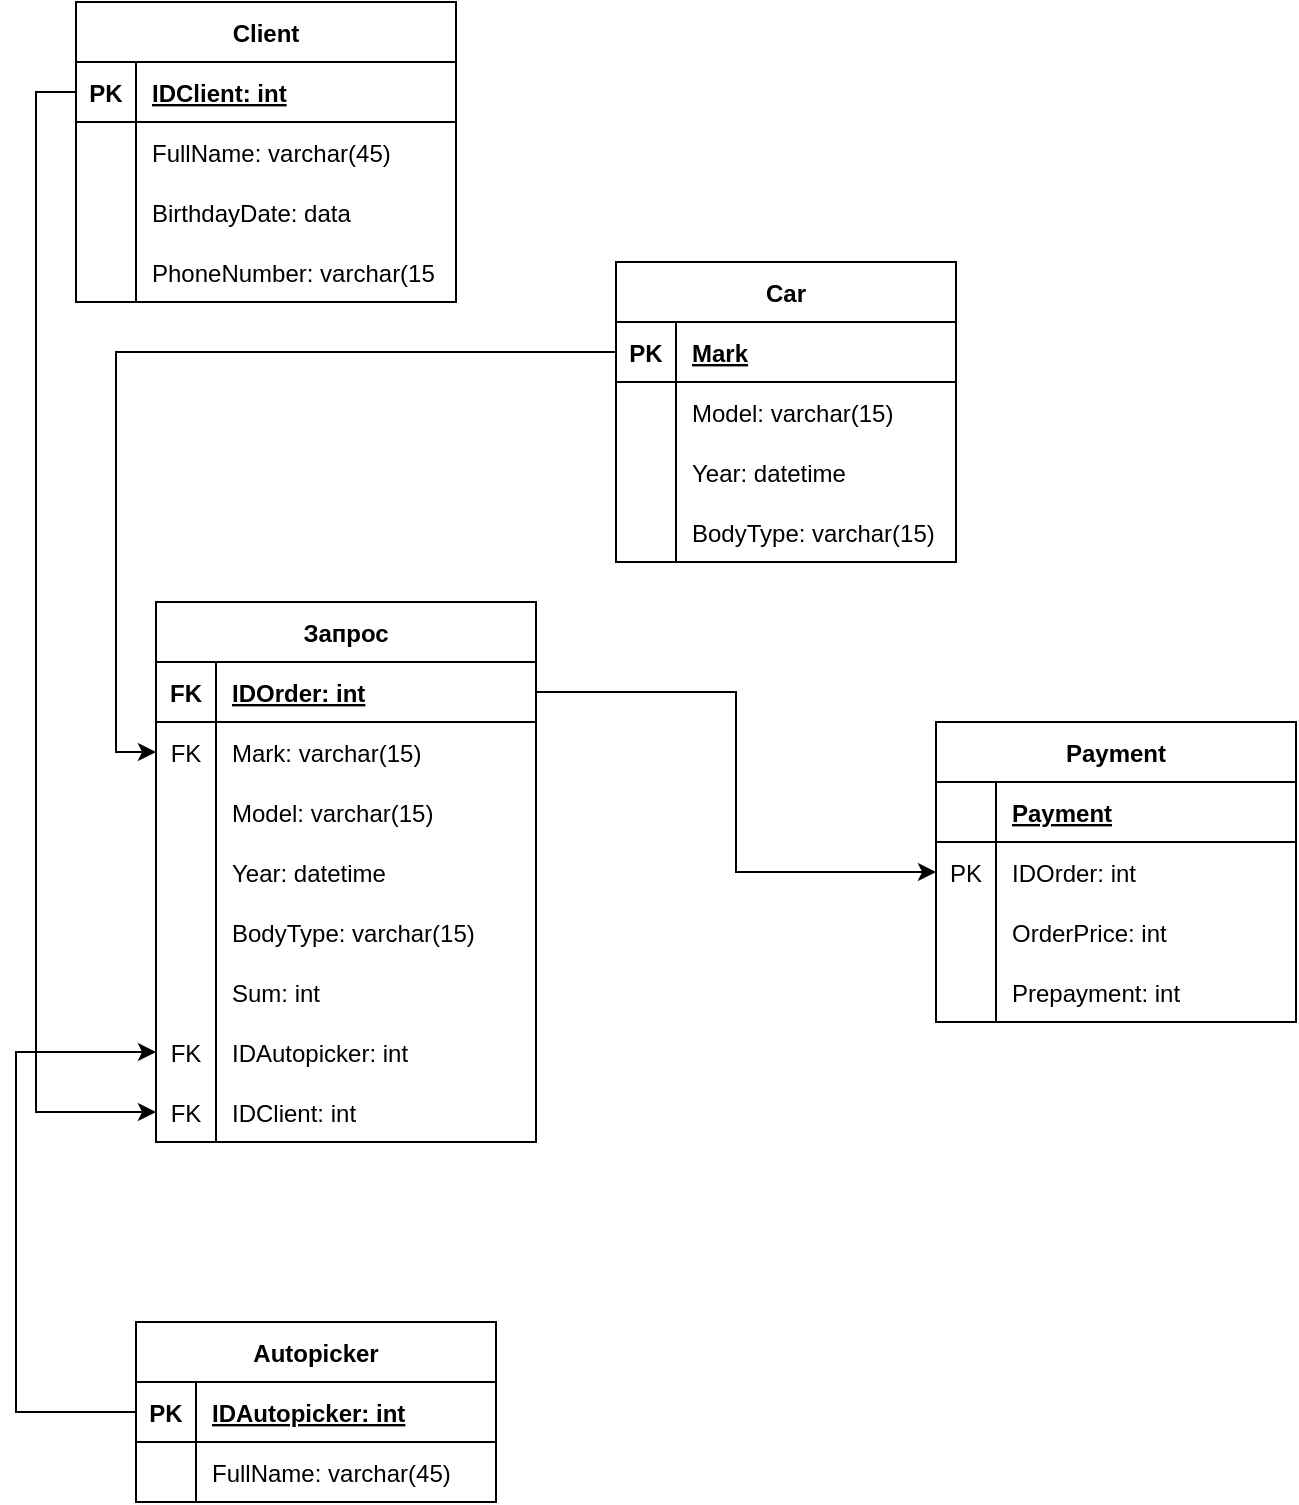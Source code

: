 <mxfile version="16.0.2" type="github">
  <diagram id="nP2btYWfpvYioRI4b4Tf" name="Страница 1">
    <mxGraphModel dx="1422" dy="788" grid="1" gridSize="10" guides="1" tooltips="1" connect="1" arrows="1" fold="1" page="1" pageScale="1" pageWidth="1169" pageHeight="1654" math="0" shadow="0">
      <root>
        <mxCell id="0" />
        <mxCell id="1" parent="0" />
        <mxCell id="k_PC17V0khzHzHPQHjoB-36" value="Client" style="shape=table;startSize=30;container=1;collapsible=1;childLayout=tableLayout;fixedRows=1;rowLines=0;fontStyle=1;align=center;resizeLast=1;" parent="1" vertex="1">
          <mxGeometry x="120" y="80" width="190" height="150" as="geometry" />
        </mxCell>
        <mxCell id="k_PC17V0khzHzHPQHjoB-37" value="" style="shape=partialRectangle;collapsible=0;dropTarget=0;pointerEvents=0;fillColor=none;top=0;left=0;bottom=1;right=0;points=[[0,0.5],[1,0.5]];portConstraint=eastwest;" parent="k_PC17V0khzHzHPQHjoB-36" vertex="1">
          <mxGeometry y="30" width="190" height="30" as="geometry" />
        </mxCell>
        <mxCell id="k_PC17V0khzHzHPQHjoB-38" value="PK" style="shape=partialRectangle;connectable=0;fillColor=none;top=0;left=0;bottom=0;right=0;fontStyle=1;overflow=hidden;" parent="k_PC17V0khzHzHPQHjoB-37" vertex="1">
          <mxGeometry width="30" height="30" as="geometry">
            <mxRectangle width="30" height="30" as="alternateBounds" />
          </mxGeometry>
        </mxCell>
        <mxCell id="k_PC17V0khzHzHPQHjoB-39" value="IDClient: int" style="shape=partialRectangle;connectable=0;fillColor=none;top=0;left=0;bottom=0;right=0;align=left;spacingLeft=6;fontStyle=5;overflow=hidden;" parent="k_PC17V0khzHzHPQHjoB-37" vertex="1">
          <mxGeometry x="30" width="160" height="30" as="geometry">
            <mxRectangle width="160" height="30" as="alternateBounds" />
          </mxGeometry>
        </mxCell>
        <mxCell id="k_PC17V0khzHzHPQHjoB-40" value="" style="shape=partialRectangle;collapsible=0;dropTarget=0;pointerEvents=0;fillColor=none;top=0;left=0;bottom=0;right=0;points=[[0,0.5],[1,0.5]];portConstraint=eastwest;" parent="k_PC17V0khzHzHPQHjoB-36" vertex="1">
          <mxGeometry y="60" width="190" height="30" as="geometry" />
        </mxCell>
        <mxCell id="k_PC17V0khzHzHPQHjoB-41" value="" style="shape=partialRectangle;connectable=0;fillColor=none;top=0;left=0;bottom=0;right=0;editable=1;overflow=hidden;" parent="k_PC17V0khzHzHPQHjoB-40" vertex="1">
          <mxGeometry width="30" height="30" as="geometry">
            <mxRectangle width="30" height="30" as="alternateBounds" />
          </mxGeometry>
        </mxCell>
        <mxCell id="k_PC17V0khzHzHPQHjoB-42" value="FullName: varchar(45)" style="shape=partialRectangle;connectable=0;fillColor=none;top=0;left=0;bottom=0;right=0;align=left;spacingLeft=6;overflow=hidden;" parent="k_PC17V0khzHzHPQHjoB-40" vertex="1">
          <mxGeometry x="30" width="160" height="30" as="geometry">
            <mxRectangle width="160" height="30" as="alternateBounds" />
          </mxGeometry>
        </mxCell>
        <mxCell id="k_PC17V0khzHzHPQHjoB-43" value="" style="shape=partialRectangle;collapsible=0;dropTarget=0;pointerEvents=0;fillColor=none;top=0;left=0;bottom=0;right=0;points=[[0,0.5],[1,0.5]];portConstraint=eastwest;" parent="k_PC17V0khzHzHPQHjoB-36" vertex="1">
          <mxGeometry y="90" width="190" height="30" as="geometry" />
        </mxCell>
        <mxCell id="k_PC17V0khzHzHPQHjoB-44" value="" style="shape=partialRectangle;connectable=0;fillColor=none;top=0;left=0;bottom=0;right=0;editable=1;overflow=hidden;" parent="k_PC17V0khzHzHPQHjoB-43" vertex="1">
          <mxGeometry width="30" height="30" as="geometry">
            <mxRectangle width="30" height="30" as="alternateBounds" />
          </mxGeometry>
        </mxCell>
        <mxCell id="k_PC17V0khzHzHPQHjoB-45" value="BirthdayDate: data" style="shape=partialRectangle;connectable=0;fillColor=none;top=0;left=0;bottom=0;right=0;align=left;spacingLeft=6;overflow=hidden;" parent="k_PC17V0khzHzHPQHjoB-43" vertex="1">
          <mxGeometry x="30" width="160" height="30" as="geometry">
            <mxRectangle width="160" height="30" as="alternateBounds" />
          </mxGeometry>
        </mxCell>
        <mxCell id="k_PC17V0khzHzHPQHjoB-46" value="" style="shape=partialRectangle;collapsible=0;dropTarget=0;pointerEvents=0;fillColor=none;top=0;left=0;bottom=0;right=0;points=[[0,0.5],[1,0.5]];portConstraint=eastwest;" parent="k_PC17V0khzHzHPQHjoB-36" vertex="1">
          <mxGeometry y="120" width="190" height="30" as="geometry" />
        </mxCell>
        <mxCell id="k_PC17V0khzHzHPQHjoB-47" value="" style="shape=partialRectangle;connectable=0;fillColor=none;top=0;left=0;bottom=0;right=0;editable=1;overflow=hidden;" parent="k_PC17V0khzHzHPQHjoB-46" vertex="1">
          <mxGeometry width="30" height="30" as="geometry">
            <mxRectangle width="30" height="30" as="alternateBounds" />
          </mxGeometry>
        </mxCell>
        <mxCell id="k_PC17V0khzHzHPQHjoB-48" value="PhoneNumber: varchar(15" style="shape=partialRectangle;connectable=0;fillColor=none;top=0;left=0;bottom=0;right=0;align=left;spacingLeft=6;overflow=hidden;" parent="k_PC17V0khzHzHPQHjoB-46" vertex="1">
          <mxGeometry x="30" width="160" height="30" as="geometry">
            <mxRectangle width="160" height="30" as="alternateBounds" />
          </mxGeometry>
        </mxCell>
        <mxCell id="k_PC17V0khzHzHPQHjoB-49" value="Запрос" style="shape=table;startSize=30;container=1;collapsible=1;childLayout=tableLayout;fixedRows=1;rowLines=0;fontStyle=1;align=center;resizeLast=1;" parent="1" vertex="1">
          <mxGeometry x="160" y="380" width="190" height="270" as="geometry" />
        </mxCell>
        <mxCell id="k_PC17V0khzHzHPQHjoB-50" value="" style="shape=partialRectangle;collapsible=0;dropTarget=0;pointerEvents=0;fillColor=none;top=0;left=0;bottom=1;right=0;points=[[0,0.5],[1,0.5]];portConstraint=eastwest;" parent="k_PC17V0khzHzHPQHjoB-49" vertex="1">
          <mxGeometry y="30" width="190" height="30" as="geometry" />
        </mxCell>
        <mxCell id="k_PC17V0khzHzHPQHjoB-51" value="FK" style="shape=partialRectangle;connectable=0;fillColor=none;top=0;left=0;bottom=0;right=0;fontStyle=1;overflow=hidden;" parent="k_PC17V0khzHzHPQHjoB-50" vertex="1">
          <mxGeometry width="30" height="30" as="geometry">
            <mxRectangle width="30" height="30" as="alternateBounds" />
          </mxGeometry>
        </mxCell>
        <mxCell id="k_PC17V0khzHzHPQHjoB-52" value="IDOrder: int" style="shape=partialRectangle;connectable=0;fillColor=none;top=0;left=0;bottom=0;right=0;align=left;spacingLeft=6;fontStyle=5;overflow=hidden;" parent="k_PC17V0khzHzHPQHjoB-50" vertex="1">
          <mxGeometry x="30" width="160" height="30" as="geometry">
            <mxRectangle width="160" height="30" as="alternateBounds" />
          </mxGeometry>
        </mxCell>
        <mxCell id="k_PC17V0khzHzHPQHjoB-53" value="" style="shape=partialRectangle;collapsible=0;dropTarget=0;pointerEvents=0;fillColor=none;top=0;left=0;bottom=0;right=0;points=[[0,0.5],[1,0.5]];portConstraint=eastwest;" parent="k_PC17V0khzHzHPQHjoB-49" vertex="1">
          <mxGeometry y="60" width="190" height="30" as="geometry" />
        </mxCell>
        <mxCell id="k_PC17V0khzHzHPQHjoB-54" value="FK" style="shape=partialRectangle;connectable=0;fillColor=none;top=0;left=0;bottom=0;right=0;editable=1;overflow=hidden;" parent="k_PC17V0khzHzHPQHjoB-53" vertex="1">
          <mxGeometry width="30" height="30" as="geometry">
            <mxRectangle width="30" height="30" as="alternateBounds" />
          </mxGeometry>
        </mxCell>
        <mxCell id="k_PC17V0khzHzHPQHjoB-55" value="Mark: varchar(15)" style="shape=partialRectangle;connectable=0;fillColor=none;top=0;left=0;bottom=0;right=0;align=left;spacingLeft=6;overflow=hidden;" parent="k_PC17V0khzHzHPQHjoB-53" vertex="1">
          <mxGeometry x="30" width="160" height="30" as="geometry">
            <mxRectangle width="160" height="30" as="alternateBounds" />
          </mxGeometry>
        </mxCell>
        <mxCell id="k_PC17V0khzHzHPQHjoB-56" value="" style="shape=partialRectangle;collapsible=0;dropTarget=0;pointerEvents=0;fillColor=none;top=0;left=0;bottom=0;right=0;points=[[0,0.5],[1,0.5]];portConstraint=eastwest;" parent="k_PC17V0khzHzHPQHjoB-49" vertex="1">
          <mxGeometry y="90" width="190" height="30" as="geometry" />
        </mxCell>
        <mxCell id="k_PC17V0khzHzHPQHjoB-57" value="" style="shape=partialRectangle;connectable=0;fillColor=none;top=0;left=0;bottom=0;right=0;editable=1;overflow=hidden;" parent="k_PC17V0khzHzHPQHjoB-56" vertex="1">
          <mxGeometry width="30" height="30" as="geometry">
            <mxRectangle width="30" height="30" as="alternateBounds" />
          </mxGeometry>
        </mxCell>
        <mxCell id="k_PC17V0khzHzHPQHjoB-58" value="Model: varchar(15)" style="shape=partialRectangle;connectable=0;fillColor=none;top=0;left=0;bottom=0;right=0;align=left;spacingLeft=6;overflow=hidden;" parent="k_PC17V0khzHzHPQHjoB-56" vertex="1">
          <mxGeometry x="30" width="160" height="30" as="geometry">
            <mxRectangle width="160" height="30" as="alternateBounds" />
          </mxGeometry>
        </mxCell>
        <mxCell id="k_PC17V0khzHzHPQHjoB-59" value="" style="shape=partialRectangle;collapsible=0;dropTarget=0;pointerEvents=0;fillColor=none;top=0;left=0;bottom=0;right=0;points=[[0,0.5],[1,0.5]];portConstraint=eastwest;" parent="k_PC17V0khzHzHPQHjoB-49" vertex="1">
          <mxGeometry y="120" width="190" height="30" as="geometry" />
        </mxCell>
        <mxCell id="k_PC17V0khzHzHPQHjoB-60" value="" style="shape=partialRectangle;connectable=0;fillColor=none;top=0;left=0;bottom=0;right=0;editable=1;overflow=hidden;" parent="k_PC17V0khzHzHPQHjoB-59" vertex="1">
          <mxGeometry width="30" height="30" as="geometry">
            <mxRectangle width="30" height="30" as="alternateBounds" />
          </mxGeometry>
        </mxCell>
        <mxCell id="k_PC17V0khzHzHPQHjoB-61" value="Year: datetime" style="shape=partialRectangle;connectable=0;fillColor=none;top=0;left=0;bottom=0;right=0;align=left;spacingLeft=6;overflow=hidden;" parent="k_PC17V0khzHzHPQHjoB-59" vertex="1">
          <mxGeometry x="30" width="160" height="30" as="geometry">
            <mxRectangle width="160" height="30" as="alternateBounds" />
          </mxGeometry>
        </mxCell>
        <mxCell id="k_PC17V0khzHzHPQHjoB-62" value="" style="shape=partialRectangle;collapsible=0;dropTarget=0;pointerEvents=0;fillColor=none;top=0;left=0;bottom=0;right=0;points=[[0,0.5],[1,0.5]];portConstraint=eastwest;" parent="k_PC17V0khzHzHPQHjoB-49" vertex="1">
          <mxGeometry y="150" width="190" height="30" as="geometry" />
        </mxCell>
        <mxCell id="k_PC17V0khzHzHPQHjoB-63" value="" style="shape=partialRectangle;connectable=0;fillColor=none;top=0;left=0;bottom=0;right=0;editable=1;overflow=hidden;" parent="k_PC17V0khzHzHPQHjoB-62" vertex="1">
          <mxGeometry width="30" height="30" as="geometry">
            <mxRectangle width="30" height="30" as="alternateBounds" />
          </mxGeometry>
        </mxCell>
        <mxCell id="k_PC17V0khzHzHPQHjoB-64" value="BodyType: varchar(15)" style="shape=partialRectangle;connectable=0;fillColor=none;top=0;left=0;bottom=0;right=0;align=left;spacingLeft=6;overflow=hidden;" parent="k_PC17V0khzHzHPQHjoB-62" vertex="1">
          <mxGeometry x="30" width="160" height="30" as="geometry">
            <mxRectangle width="160" height="30" as="alternateBounds" />
          </mxGeometry>
        </mxCell>
        <mxCell id="k_PC17V0khzHzHPQHjoB-65" value="" style="shape=partialRectangle;collapsible=0;dropTarget=0;pointerEvents=0;fillColor=none;top=0;left=0;bottom=0;right=0;points=[[0,0.5],[1,0.5]];portConstraint=eastwest;" parent="k_PC17V0khzHzHPQHjoB-49" vertex="1">
          <mxGeometry y="180" width="190" height="30" as="geometry" />
        </mxCell>
        <mxCell id="k_PC17V0khzHzHPQHjoB-66" value="" style="shape=partialRectangle;connectable=0;fillColor=none;top=0;left=0;bottom=0;right=0;editable=1;overflow=hidden;" parent="k_PC17V0khzHzHPQHjoB-65" vertex="1">
          <mxGeometry width="30" height="30" as="geometry">
            <mxRectangle width="30" height="30" as="alternateBounds" />
          </mxGeometry>
        </mxCell>
        <mxCell id="k_PC17V0khzHzHPQHjoB-67" value="Sum: int" style="shape=partialRectangle;connectable=0;fillColor=none;top=0;left=0;bottom=0;right=0;align=left;spacingLeft=6;overflow=hidden;" parent="k_PC17V0khzHzHPQHjoB-65" vertex="1">
          <mxGeometry x="30" width="160" height="30" as="geometry">
            <mxRectangle width="160" height="30" as="alternateBounds" />
          </mxGeometry>
        </mxCell>
        <mxCell id="k_PC17V0khzHzHPQHjoB-68" value="" style="shape=partialRectangle;collapsible=0;dropTarget=0;pointerEvents=0;fillColor=none;top=0;left=0;bottom=0;right=0;points=[[0,0.5],[1,0.5]];portConstraint=eastwest;" parent="k_PC17V0khzHzHPQHjoB-49" vertex="1">
          <mxGeometry y="210" width="190" height="30" as="geometry" />
        </mxCell>
        <mxCell id="k_PC17V0khzHzHPQHjoB-69" value="FK" style="shape=partialRectangle;connectable=0;fillColor=none;top=0;left=0;bottom=0;right=0;editable=1;overflow=hidden;" parent="k_PC17V0khzHzHPQHjoB-68" vertex="1">
          <mxGeometry width="30" height="30" as="geometry">
            <mxRectangle width="30" height="30" as="alternateBounds" />
          </mxGeometry>
        </mxCell>
        <mxCell id="k_PC17V0khzHzHPQHjoB-70" value="IDAutopicker: int" style="shape=partialRectangle;connectable=0;fillColor=none;top=0;left=0;bottom=0;right=0;align=left;spacingLeft=6;overflow=hidden;" parent="k_PC17V0khzHzHPQHjoB-68" vertex="1">
          <mxGeometry x="30" width="160" height="30" as="geometry">
            <mxRectangle width="160" height="30" as="alternateBounds" />
          </mxGeometry>
        </mxCell>
        <mxCell id="k_PC17V0khzHzHPQHjoB-71" value="" style="shape=partialRectangle;collapsible=0;dropTarget=0;pointerEvents=0;fillColor=none;top=0;left=0;bottom=0;right=0;points=[[0,0.5],[1,0.5]];portConstraint=eastwest;" parent="k_PC17V0khzHzHPQHjoB-49" vertex="1">
          <mxGeometry y="240" width="190" height="30" as="geometry" />
        </mxCell>
        <mxCell id="k_PC17V0khzHzHPQHjoB-72" value="FK" style="shape=partialRectangle;connectable=0;fillColor=none;top=0;left=0;bottom=0;right=0;editable=1;overflow=hidden;" parent="k_PC17V0khzHzHPQHjoB-71" vertex="1">
          <mxGeometry width="30" height="30" as="geometry">
            <mxRectangle width="30" height="30" as="alternateBounds" />
          </mxGeometry>
        </mxCell>
        <mxCell id="k_PC17V0khzHzHPQHjoB-73" value="IDClient: int" style="shape=partialRectangle;connectable=0;fillColor=none;top=0;left=0;bottom=0;right=0;align=left;spacingLeft=6;overflow=hidden;" parent="k_PC17V0khzHzHPQHjoB-71" vertex="1">
          <mxGeometry x="30" width="160" height="30" as="geometry">
            <mxRectangle width="160" height="30" as="alternateBounds" />
          </mxGeometry>
        </mxCell>
        <mxCell id="k_PC17V0khzHzHPQHjoB-74" value="Car" style="shape=table;startSize=30;container=1;collapsible=1;childLayout=tableLayout;fixedRows=1;rowLines=0;fontStyle=1;align=center;resizeLast=1;" parent="1" vertex="1">
          <mxGeometry x="390" y="210" width="170" height="150" as="geometry" />
        </mxCell>
        <mxCell id="k_PC17V0khzHzHPQHjoB-75" value="" style="shape=partialRectangle;collapsible=0;dropTarget=0;pointerEvents=0;fillColor=none;top=0;left=0;bottom=1;right=0;points=[[0,0.5],[1,0.5]];portConstraint=eastwest;" parent="k_PC17V0khzHzHPQHjoB-74" vertex="1">
          <mxGeometry y="30" width="170" height="30" as="geometry" />
        </mxCell>
        <mxCell id="k_PC17V0khzHzHPQHjoB-76" value="PK" style="shape=partialRectangle;connectable=0;fillColor=none;top=0;left=0;bottom=0;right=0;fontStyle=1;overflow=hidden;" parent="k_PC17V0khzHzHPQHjoB-75" vertex="1">
          <mxGeometry width="30" height="30" as="geometry">
            <mxRectangle width="30" height="30" as="alternateBounds" />
          </mxGeometry>
        </mxCell>
        <mxCell id="k_PC17V0khzHzHPQHjoB-77" value="Mark" style="shape=partialRectangle;connectable=0;fillColor=none;top=0;left=0;bottom=0;right=0;align=left;spacingLeft=6;fontStyle=5;overflow=hidden;" parent="k_PC17V0khzHzHPQHjoB-75" vertex="1">
          <mxGeometry x="30" width="140" height="30" as="geometry">
            <mxRectangle width="140" height="30" as="alternateBounds" />
          </mxGeometry>
        </mxCell>
        <mxCell id="k_PC17V0khzHzHPQHjoB-78" value="" style="shape=partialRectangle;collapsible=0;dropTarget=0;pointerEvents=0;fillColor=none;top=0;left=0;bottom=0;right=0;points=[[0,0.5],[1,0.5]];portConstraint=eastwest;" parent="k_PC17V0khzHzHPQHjoB-74" vertex="1">
          <mxGeometry y="60" width="170" height="30" as="geometry" />
        </mxCell>
        <mxCell id="k_PC17V0khzHzHPQHjoB-79" value="" style="shape=partialRectangle;connectable=0;fillColor=none;top=0;left=0;bottom=0;right=0;editable=1;overflow=hidden;" parent="k_PC17V0khzHzHPQHjoB-78" vertex="1">
          <mxGeometry width="30" height="30" as="geometry">
            <mxRectangle width="30" height="30" as="alternateBounds" />
          </mxGeometry>
        </mxCell>
        <mxCell id="k_PC17V0khzHzHPQHjoB-80" value="Model: varchar(15)" style="shape=partialRectangle;connectable=0;fillColor=none;top=0;left=0;bottom=0;right=0;align=left;spacingLeft=6;overflow=hidden;" parent="k_PC17V0khzHzHPQHjoB-78" vertex="1">
          <mxGeometry x="30" width="140" height="30" as="geometry">
            <mxRectangle width="140" height="30" as="alternateBounds" />
          </mxGeometry>
        </mxCell>
        <mxCell id="k_PC17V0khzHzHPQHjoB-81" value="" style="shape=partialRectangle;collapsible=0;dropTarget=0;pointerEvents=0;fillColor=none;top=0;left=0;bottom=0;right=0;points=[[0,0.5],[1,0.5]];portConstraint=eastwest;" parent="k_PC17V0khzHzHPQHjoB-74" vertex="1">
          <mxGeometry y="90" width="170" height="30" as="geometry" />
        </mxCell>
        <mxCell id="k_PC17V0khzHzHPQHjoB-82" value="" style="shape=partialRectangle;connectable=0;fillColor=none;top=0;left=0;bottom=0;right=0;editable=1;overflow=hidden;" parent="k_PC17V0khzHzHPQHjoB-81" vertex="1">
          <mxGeometry width="30" height="30" as="geometry">
            <mxRectangle width="30" height="30" as="alternateBounds" />
          </mxGeometry>
        </mxCell>
        <mxCell id="k_PC17V0khzHzHPQHjoB-83" value="Year: datetime" style="shape=partialRectangle;connectable=0;fillColor=none;top=0;left=0;bottom=0;right=0;align=left;spacingLeft=6;overflow=hidden;" parent="k_PC17V0khzHzHPQHjoB-81" vertex="1">
          <mxGeometry x="30" width="140" height="30" as="geometry">
            <mxRectangle width="140" height="30" as="alternateBounds" />
          </mxGeometry>
        </mxCell>
        <mxCell id="k_PC17V0khzHzHPQHjoB-84" value="" style="shape=partialRectangle;collapsible=0;dropTarget=0;pointerEvents=0;fillColor=none;top=0;left=0;bottom=0;right=0;points=[[0,0.5],[1,0.5]];portConstraint=eastwest;" parent="k_PC17V0khzHzHPQHjoB-74" vertex="1">
          <mxGeometry y="120" width="170" height="30" as="geometry" />
        </mxCell>
        <mxCell id="k_PC17V0khzHzHPQHjoB-85" value="" style="shape=partialRectangle;connectable=0;fillColor=none;top=0;left=0;bottom=0;right=0;editable=1;overflow=hidden;" parent="k_PC17V0khzHzHPQHjoB-84" vertex="1">
          <mxGeometry width="30" height="30" as="geometry">
            <mxRectangle width="30" height="30" as="alternateBounds" />
          </mxGeometry>
        </mxCell>
        <mxCell id="k_PC17V0khzHzHPQHjoB-86" value="BodyType: varchar(15)" style="shape=partialRectangle;connectable=0;fillColor=none;top=0;left=0;bottom=0;right=0;align=left;spacingLeft=6;overflow=hidden;" parent="k_PC17V0khzHzHPQHjoB-84" vertex="1">
          <mxGeometry x="30" width="140" height="30" as="geometry">
            <mxRectangle width="140" height="30" as="alternateBounds" />
          </mxGeometry>
        </mxCell>
        <mxCell id="k_PC17V0khzHzHPQHjoB-87" value="Autopicker" style="shape=table;startSize=30;container=1;collapsible=1;childLayout=tableLayout;fixedRows=1;rowLines=0;fontStyle=1;align=center;resizeLast=1;" parent="1" vertex="1">
          <mxGeometry x="150" y="740" width="180" height="90" as="geometry" />
        </mxCell>
        <mxCell id="k_PC17V0khzHzHPQHjoB-88" value="" style="shape=partialRectangle;collapsible=0;dropTarget=0;pointerEvents=0;fillColor=none;top=0;left=0;bottom=1;right=0;points=[[0,0.5],[1,0.5]];portConstraint=eastwest;" parent="k_PC17V0khzHzHPQHjoB-87" vertex="1">
          <mxGeometry y="30" width="180" height="30" as="geometry" />
        </mxCell>
        <mxCell id="k_PC17V0khzHzHPQHjoB-89" value="PK" style="shape=partialRectangle;connectable=0;fillColor=none;top=0;left=0;bottom=0;right=0;fontStyle=1;overflow=hidden;" parent="k_PC17V0khzHzHPQHjoB-88" vertex="1">
          <mxGeometry width="30" height="30" as="geometry">
            <mxRectangle width="30" height="30" as="alternateBounds" />
          </mxGeometry>
        </mxCell>
        <mxCell id="k_PC17V0khzHzHPQHjoB-90" value="IDAutopicker: int" style="shape=partialRectangle;connectable=0;fillColor=none;top=0;left=0;bottom=0;right=0;align=left;spacingLeft=6;fontStyle=5;overflow=hidden;" parent="k_PC17V0khzHzHPQHjoB-88" vertex="1">
          <mxGeometry x="30" width="150" height="30" as="geometry">
            <mxRectangle width="150" height="30" as="alternateBounds" />
          </mxGeometry>
        </mxCell>
        <mxCell id="k_PC17V0khzHzHPQHjoB-91" value="" style="shape=partialRectangle;collapsible=0;dropTarget=0;pointerEvents=0;fillColor=none;top=0;left=0;bottom=0;right=0;points=[[0,0.5],[1,0.5]];portConstraint=eastwest;" parent="k_PC17V0khzHzHPQHjoB-87" vertex="1">
          <mxGeometry y="60" width="180" height="30" as="geometry" />
        </mxCell>
        <mxCell id="k_PC17V0khzHzHPQHjoB-92" value="" style="shape=partialRectangle;connectable=0;fillColor=none;top=0;left=0;bottom=0;right=0;editable=1;overflow=hidden;" parent="k_PC17V0khzHzHPQHjoB-91" vertex="1">
          <mxGeometry width="30" height="30" as="geometry">
            <mxRectangle width="30" height="30" as="alternateBounds" />
          </mxGeometry>
        </mxCell>
        <mxCell id="k_PC17V0khzHzHPQHjoB-93" value="FullName: varchar(45)" style="shape=partialRectangle;connectable=0;fillColor=none;top=0;left=0;bottom=0;right=0;align=left;spacingLeft=6;overflow=hidden;" parent="k_PC17V0khzHzHPQHjoB-91" vertex="1">
          <mxGeometry x="30" width="150" height="30" as="geometry">
            <mxRectangle width="150" height="30" as="alternateBounds" />
          </mxGeometry>
        </mxCell>
        <mxCell id="k_PC17V0khzHzHPQHjoB-94" value="Payment" style="shape=table;startSize=30;container=1;collapsible=1;childLayout=tableLayout;fixedRows=1;rowLines=0;fontStyle=1;align=center;resizeLast=1;" parent="1" vertex="1">
          <mxGeometry x="550" y="440" width="180" height="150" as="geometry" />
        </mxCell>
        <mxCell id="k_PC17V0khzHzHPQHjoB-95" value="" style="shape=partialRectangle;collapsible=0;dropTarget=0;pointerEvents=0;fillColor=none;top=0;left=0;bottom=1;right=0;points=[[0,0.5],[1,0.5]];portConstraint=eastwest;" parent="k_PC17V0khzHzHPQHjoB-94" vertex="1">
          <mxGeometry y="30" width="180" height="30" as="geometry" />
        </mxCell>
        <mxCell id="k_PC17V0khzHzHPQHjoB-96" value="" style="shape=partialRectangle;connectable=0;fillColor=none;top=0;left=0;bottom=0;right=0;fontStyle=1;overflow=hidden;" parent="k_PC17V0khzHzHPQHjoB-95" vertex="1">
          <mxGeometry width="30" height="30" as="geometry">
            <mxRectangle width="30" height="30" as="alternateBounds" />
          </mxGeometry>
        </mxCell>
        <mxCell id="k_PC17V0khzHzHPQHjoB-97" value="Payment" style="shape=partialRectangle;connectable=0;fillColor=none;top=0;left=0;bottom=0;right=0;align=left;spacingLeft=6;fontStyle=5;overflow=hidden;" parent="k_PC17V0khzHzHPQHjoB-95" vertex="1">
          <mxGeometry x="30" width="150" height="30" as="geometry">
            <mxRectangle width="150" height="30" as="alternateBounds" />
          </mxGeometry>
        </mxCell>
        <mxCell id="k_PC17V0khzHzHPQHjoB-98" value="" style="shape=partialRectangle;collapsible=0;dropTarget=0;pointerEvents=0;fillColor=none;top=0;left=0;bottom=0;right=0;points=[[0,0.5],[1,0.5]];portConstraint=eastwest;" parent="k_PC17V0khzHzHPQHjoB-94" vertex="1">
          <mxGeometry y="60" width="180" height="30" as="geometry" />
        </mxCell>
        <mxCell id="k_PC17V0khzHzHPQHjoB-99" value="PK" style="shape=partialRectangle;connectable=0;fillColor=none;top=0;left=0;bottom=0;right=0;editable=1;overflow=hidden;" parent="k_PC17V0khzHzHPQHjoB-98" vertex="1">
          <mxGeometry width="30" height="30" as="geometry">
            <mxRectangle width="30" height="30" as="alternateBounds" />
          </mxGeometry>
        </mxCell>
        <mxCell id="k_PC17V0khzHzHPQHjoB-100" value="IDOrder: int" style="shape=partialRectangle;connectable=0;fillColor=none;top=0;left=0;bottom=0;right=0;align=left;spacingLeft=6;overflow=hidden;" parent="k_PC17V0khzHzHPQHjoB-98" vertex="1">
          <mxGeometry x="30" width="150" height="30" as="geometry">
            <mxRectangle width="150" height="30" as="alternateBounds" />
          </mxGeometry>
        </mxCell>
        <mxCell id="k_PC17V0khzHzHPQHjoB-101" value="" style="shape=partialRectangle;collapsible=0;dropTarget=0;pointerEvents=0;fillColor=none;top=0;left=0;bottom=0;right=0;points=[[0,0.5],[1,0.5]];portConstraint=eastwest;" parent="k_PC17V0khzHzHPQHjoB-94" vertex="1">
          <mxGeometry y="90" width="180" height="30" as="geometry" />
        </mxCell>
        <mxCell id="k_PC17V0khzHzHPQHjoB-102" value="" style="shape=partialRectangle;connectable=0;fillColor=none;top=0;left=0;bottom=0;right=0;editable=1;overflow=hidden;" parent="k_PC17V0khzHzHPQHjoB-101" vertex="1">
          <mxGeometry width="30" height="30" as="geometry">
            <mxRectangle width="30" height="30" as="alternateBounds" />
          </mxGeometry>
        </mxCell>
        <mxCell id="k_PC17V0khzHzHPQHjoB-103" value="OrderPrice: int" style="shape=partialRectangle;connectable=0;fillColor=none;top=0;left=0;bottom=0;right=0;align=left;spacingLeft=6;overflow=hidden;" parent="k_PC17V0khzHzHPQHjoB-101" vertex="1">
          <mxGeometry x="30" width="150" height="30" as="geometry">
            <mxRectangle width="150" height="30" as="alternateBounds" />
          </mxGeometry>
        </mxCell>
        <mxCell id="k_PC17V0khzHzHPQHjoB-104" value="" style="shape=partialRectangle;collapsible=0;dropTarget=0;pointerEvents=0;fillColor=none;top=0;left=0;bottom=0;right=0;points=[[0,0.5],[1,0.5]];portConstraint=eastwest;" parent="k_PC17V0khzHzHPQHjoB-94" vertex="1">
          <mxGeometry y="120" width="180" height="30" as="geometry" />
        </mxCell>
        <mxCell id="k_PC17V0khzHzHPQHjoB-105" value="" style="shape=partialRectangle;connectable=0;fillColor=none;top=0;left=0;bottom=0;right=0;editable=1;overflow=hidden;" parent="k_PC17V0khzHzHPQHjoB-104" vertex="1">
          <mxGeometry width="30" height="30" as="geometry">
            <mxRectangle width="30" height="30" as="alternateBounds" />
          </mxGeometry>
        </mxCell>
        <mxCell id="k_PC17V0khzHzHPQHjoB-106" value="Prepayment: int" style="shape=partialRectangle;connectable=0;fillColor=none;top=0;left=0;bottom=0;right=0;align=left;spacingLeft=6;overflow=hidden;" parent="k_PC17V0khzHzHPQHjoB-104" vertex="1">
          <mxGeometry x="30" width="150" height="30" as="geometry">
            <mxRectangle width="150" height="30" as="alternateBounds" />
          </mxGeometry>
        </mxCell>
        <mxCell id="k_PC17V0khzHzHPQHjoB-107" style="edgeStyle=orthogonalEdgeStyle;rounded=0;orthogonalLoop=1;jettySize=auto;html=1;exitX=0;exitY=0.5;exitDx=0;exitDy=0;entryX=0;entryY=0.5;entryDx=0;entryDy=0;" parent="1" source="k_PC17V0khzHzHPQHjoB-37" target="k_PC17V0khzHzHPQHjoB-71" edge="1">
          <mxGeometry relative="1" as="geometry" />
        </mxCell>
        <mxCell id="k_PC17V0khzHzHPQHjoB-108" style="edgeStyle=orthogonalEdgeStyle;rounded=0;orthogonalLoop=1;jettySize=auto;html=1;exitX=0;exitY=0.5;exitDx=0;exitDy=0;entryX=0;entryY=0.5;entryDx=0;entryDy=0;" parent="1" source="k_PC17V0khzHzHPQHjoB-88" target="k_PC17V0khzHzHPQHjoB-68" edge="1">
          <mxGeometry relative="1" as="geometry">
            <Array as="points">
              <mxPoint x="90" y="785" />
              <mxPoint x="90" y="605" />
            </Array>
          </mxGeometry>
        </mxCell>
        <mxCell id="k_PC17V0khzHzHPQHjoB-109" style="edgeStyle=orthogonalEdgeStyle;rounded=0;orthogonalLoop=1;jettySize=auto;html=1;exitX=0;exitY=0.5;exitDx=0;exitDy=0;entryX=0;entryY=0.5;entryDx=0;entryDy=0;" parent="1" source="k_PC17V0khzHzHPQHjoB-75" target="k_PC17V0khzHzHPQHjoB-53" edge="1">
          <mxGeometry relative="1" as="geometry">
            <Array as="points">
              <mxPoint x="140" y="255" />
              <mxPoint x="140" y="455" />
            </Array>
          </mxGeometry>
        </mxCell>
        <mxCell id="k_PC17V0khzHzHPQHjoB-110" style="edgeStyle=orthogonalEdgeStyle;rounded=0;orthogonalLoop=1;jettySize=auto;html=1;exitX=1;exitY=0.5;exitDx=0;exitDy=0;entryX=0;entryY=0.5;entryDx=0;entryDy=0;" parent="1" source="k_PC17V0khzHzHPQHjoB-50" target="k_PC17V0khzHzHPQHjoB-98" edge="1">
          <mxGeometry relative="1" as="geometry" />
        </mxCell>
      </root>
    </mxGraphModel>
  </diagram>
</mxfile>

